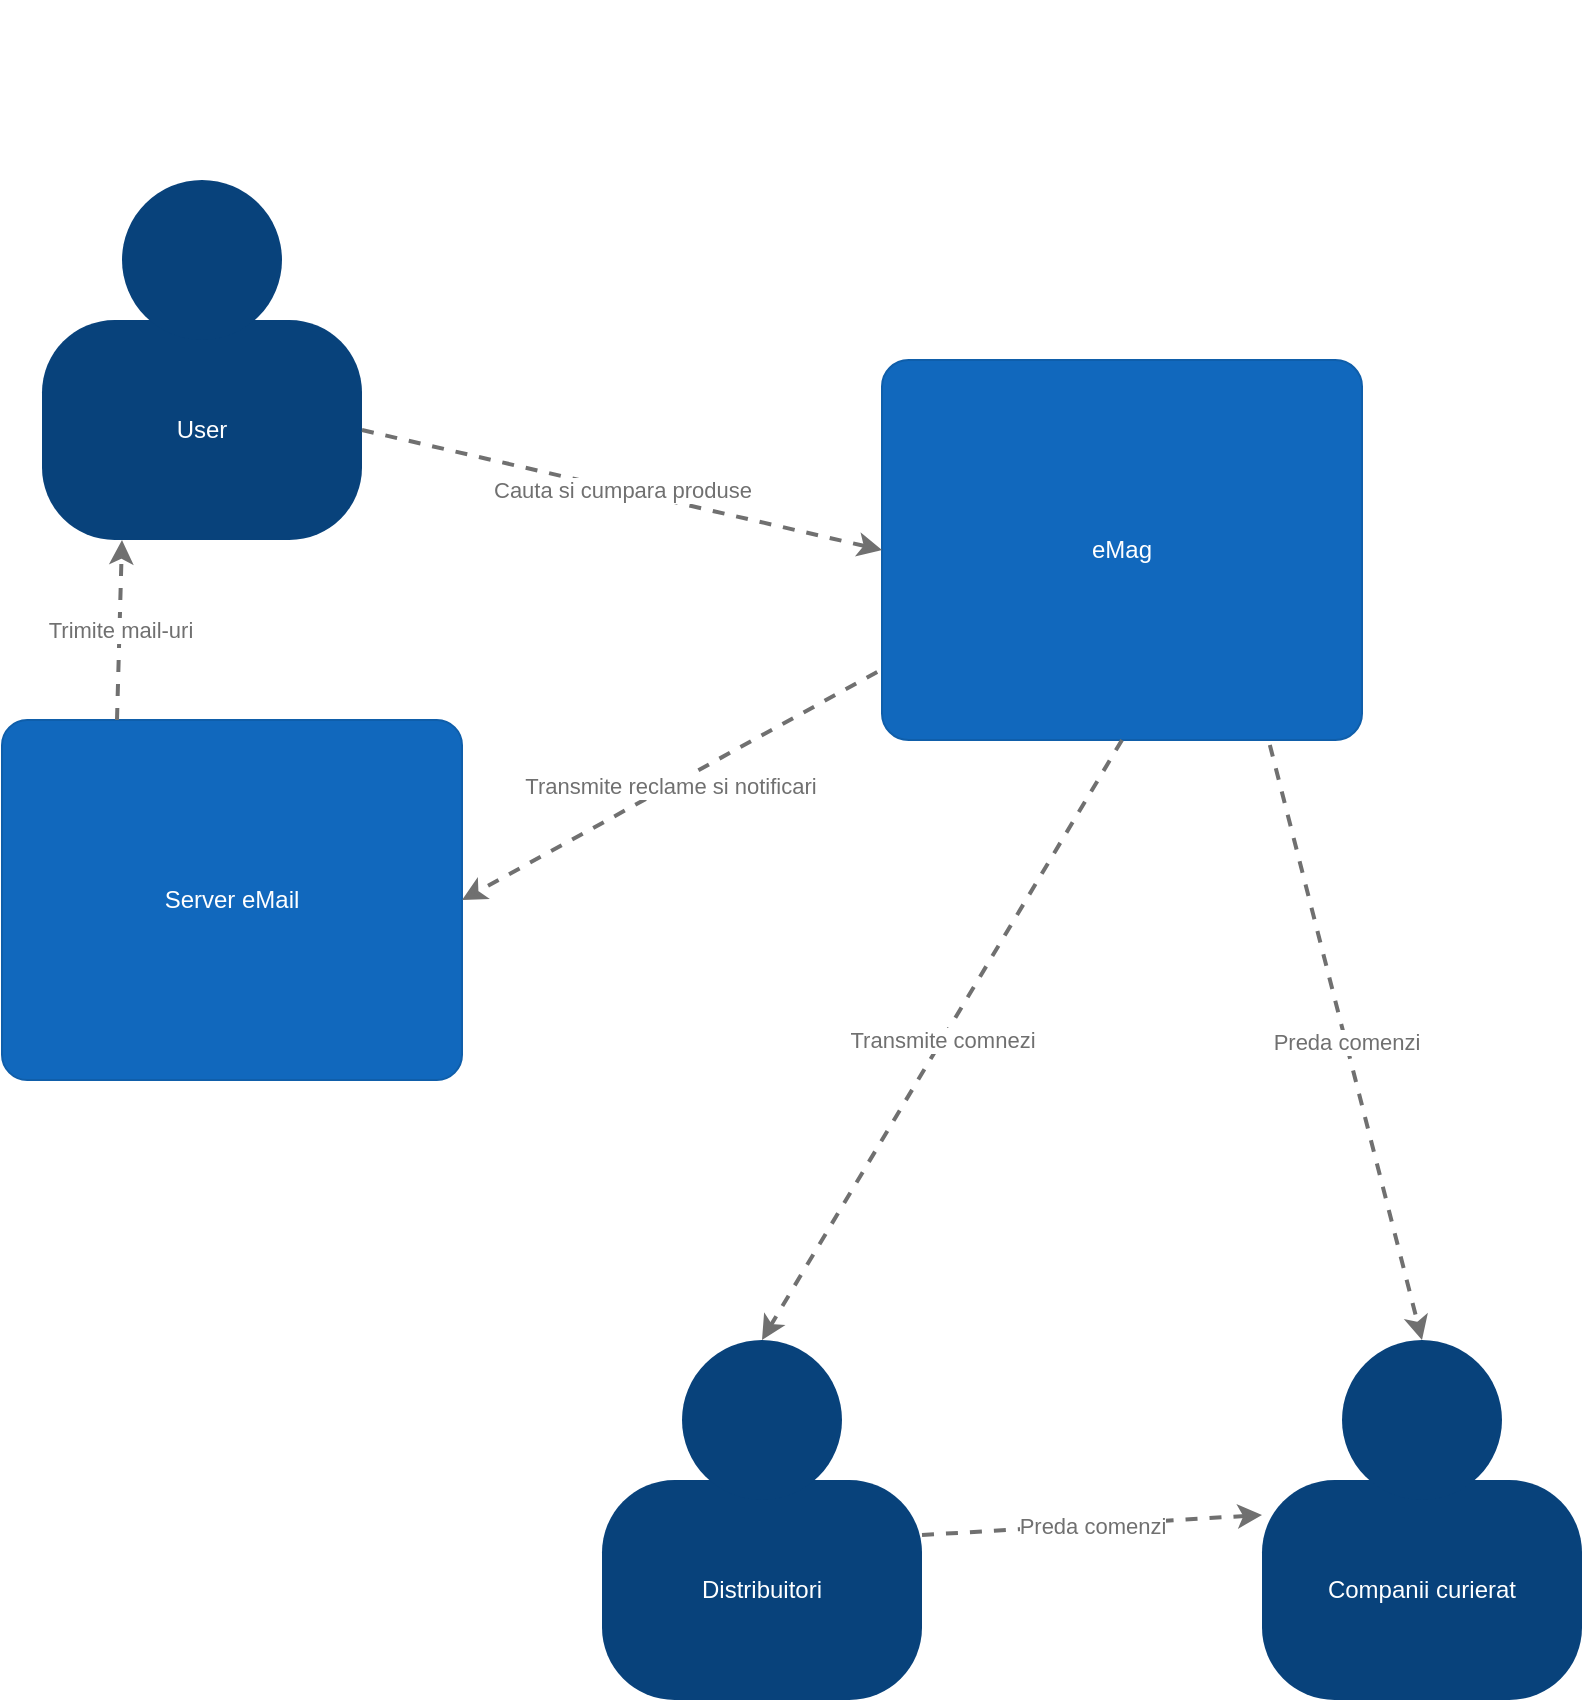 <mxfile version="12.8.2" type="device" pages="3"><diagram id="LFtrqwBpZGgjOgE68JOB" name="Page-1"><mxGraphModel dx="1936" dy="2203" grid="1" gridSize="10" guides="1" tooltips="1" connect="1" arrows="1" fold="1" page="1" pageScale="1" pageWidth="827" pageHeight="1169" math="0" shadow="0"><root><mxCell id="0"/><mxCell id="1" parent="0"/><mxCell id="2X008ZdHGzbbXUsuSuna-1" value="" style="group;rounded=0;labelBackgroundColor=none;fillColor=none;fontColor=#ffffff;align=center;html=1;" vertex="1" connectable="0" parent="1"><mxGeometry x="30" y="20" width="160" height="180" as="geometry"/><C4Person as="c4"/></mxCell><object label="&lt;div&gt;User&lt;/div&gt;" placeholders="1" c4Name="name" c4Type="body" c4Description="Description" id="2X008ZdHGzbbXUsuSuna-2"><mxCell style="rounded=1;whiteSpace=wrap;html=1;labelBackgroundColor=none;fillColor=#08427b;fontColor=#ffffff;align=center;arcSize=33;strokeColor=3c7fc0;" vertex="1" parent="2X008ZdHGzbbXUsuSuna-1"><mxGeometry y="70" width="160" height="110" as="geometry"/><C4Person as="c4"/></mxCell></object><mxCell id="2X008ZdHGzbbXUsuSuna-3" value="" style="ellipse;whiteSpace=wrap;html=1;aspect=fixed;rounded=0;labelBackgroundColor=none;fillColor=#08427b;fontSize=12;fontColor=#ffffff;align=center;strokeColor=3c7fc0;" vertex="1" parent="2X008ZdHGzbbXUsuSuna-1"><mxGeometry x="40" width="80" height="80" as="geometry"/><C4Person as="c4"/></mxCell><mxCell id="2X008ZdHGzbbXUsuSuna-6" value="" style="group;rounded=0;labelBackgroundColor=none;fillColor=none;fontColor=#ffffff;align=center;html=1;" vertex="1" connectable="0" parent="1"><mxGeometry x="310" y="600" width="160" height="180" as="geometry"/><C4Person as="c4"/></mxCell><object label="&lt;div&gt;Distribuitori&lt;/div&gt;" placeholders="1" c4Name="name" c4Type="body" c4Description="Description" id="2X008ZdHGzbbXUsuSuna-7"><mxCell style="rounded=1;whiteSpace=wrap;html=1;labelBackgroundColor=none;fillColor=#08427b;fontColor=#ffffff;align=center;arcSize=33;strokeColor=3c7fc0;" vertex="1" parent="2X008ZdHGzbbXUsuSuna-6"><mxGeometry y="70" width="160" height="110" as="geometry"/><C4Person as="c4"/></mxCell></object><mxCell id="2X008ZdHGzbbXUsuSuna-8" value="" style="ellipse;whiteSpace=wrap;html=1;aspect=fixed;rounded=0;labelBackgroundColor=none;fillColor=#08427b;fontSize=12;fontColor=#ffffff;align=center;strokeColor=3c7fc0;" vertex="1" parent="2X008ZdHGzbbXUsuSuna-6"><mxGeometry x="40" width="80" height="80" as="geometry"/><C4Person as="c4"/></mxCell><mxCell id="2X008ZdHGzbbXUsuSuna-11" value="" style="group;rounded=0;labelBackgroundColor=none;fillColor=none;fontColor=#ffffff;align=center;html=1;" vertex="1" connectable="0" parent="1"><mxGeometry x="640" y="600" width="160" height="180" as="geometry"/><C4Person as="c4"/></mxCell><object label="Companii curierat" placeholders="1" c4Name="name" c4Type="body" c4Description="Description" id="2X008ZdHGzbbXUsuSuna-12"><mxCell style="rounded=1;whiteSpace=wrap;html=1;labelBackgroundColor=none;fillColor=#08427b;fontColor=#ffffff;align=center;arcSize=33;strokeColor=3c7fc0;" vertex="1" parent="2X008ZdHGzbbXUsuSuna-11"><mxGeometry y="70" width="160" height="110" as="geometry"/><C4Person as="c4"/></mxCell></object><mxCell id="2X008ZdHGzbbXUsuSuna-13" value="" style="ellipse;whiteSpace=wrap;html=1;aspect=fixed;rounded=0;labelBackgroundColor=none;fillColor=#08427b;fontSize=12;fontColor=#ffffff;align=center;strokeColor=3c7fc0;" vertex="1" parent="2X008ZdHGzbbXUsuSuna-11"><mxGeometry x="40" width="80" height="80" as="geometry"/><C4Person as="c4"/></mxCell><object label="&lt;div&gt;Server eMail&lt;/div&gt;" placeholders="1" c4Name="name" c4Type="SoftwareSystem" c4Description="Description" id="2X008ZdHGzbbXUsuSuna-15"><mxCell style="rounded=1;whiteSpace=wrap;html=1;labelBackgroundColor=none;fillColor=#1168bd;fontColor=#ffffff;align=center;arcSize=7;strokeColor=#0f5eaa;" vertex="1" parent="1"><mxGeometry x="10" y="290" width="230" height="180" as="geometry"/><C4SoftwareSystem as="c4"/></mxCell></object><object label="eMag" placeholders="1" c4Name="name" c4Type="SoftwareSystem" c4Description="Description" id="izLcL1FSbgpluW14gQfv-2"><mxCell style="rounded=1;whiteSpace=wrap;html=1;labelBackgroundColor=none;fillColor=#1168bd;fontColor=#ffffff;align=center;arcSize=7;strokeColor=#0f5eaa;" vertex="1" parent="1"><mxGeometry x="450" y="110" width="240" height="190" as="geometry"/><C4SoftwareSystem as="c4"/></mxCell></object><object label="Cauta si cumpara produse" c4Type="Relationship" c4Description="Description" c4Technology="technology" id="rT8YfMeOCDi6oncg7QWB-1"><mxCell style="edgeStyle=none;rounded=0;html=1;entryX=0;entryY=0.5;jettySize=auto;orthogonalLoop=1;strokeColor=#707070;strokeWidth=2;fontColor=#707070;jumpStyle=none;dashed=1;exitX=1;exitY=0.5;exitDx=0;exitDy=0;entryDx=0;entryDy=0;" edge="1" parent="1" source="2X008ZdHGzbbXUsuSuna-2" target="izLcL1FSbgpluW14gQfv-2"><mxGeometry width="160" relative="1" as="geometry"><mxPoint x="320" y="320" as="sourcePoint"/><mxPoint x="480" y="320" as="targetPoint"/></mxGeometry><C4Relationship as="c4"/></mxCell></object><object label="Trimite mail-uri" c4Type="Relationship" c4Description="Description" c4Technology="technology" id="rT8YfMeOCDi6oncg7QWB-2"><mxCell style="edgeStyle=none;rounded=0;html=1;entryX=0.25;entryY=1;jettySize=auto;orthogonalLoop=1;strokeColor=#707070;strokeWidth=2;fontColor=#707070;jumpStyle=none;dashed=1;exitX=0.25;exitY=0;exitDx=0;exitDy=0;entryDx=0;entryDy=0;" edge="1" parent="1" source="2X008ZdHGzbbXUsuSuna-15" target="2X008ZdHGzbbXUsuSuna-2"><mxGeometry width="160" relative="1" as="geometry"><mxPoint x="320" y="320" as="sourcePoint"/><mxPoint x="480" y="320" as="targetPoint"/></mxGeometry><C4Relationship as="c4"/></mxCell></object><object label="&lt;div&gt;Transmite comnezi&lt;/div&gt;" c4Type="Relationship" c4Description="Description" c4Technology="technology" id="rT8YfMeOCDi6oncg7QWB-3"><mxCell style="edgeStyle=none;rounded=0;html=1;entryX=0.5;entryY=0;jettySize=auto;orthogonalLoop=1;strokeColor=#707070;strokeWidth=2;fontColor=#707070;jumpStyle=none;dashed=1;exitX=0.5;exitY=1;exitDx=0;exitDy=0;entryDx=0;entryDy=0;" edge="1" parent="1" source="izLcL1FSbgpluW14gQfv-2" target="2X008ZdHGzbbXUsuSuna-8"><mxGeometry width="160" relative="1" as="geometry"><mxPoint x="320" y="320" as="sourcePoint"/><mxPoint x="480" y="320" as="targetPoint"/></mxGeometry><C4Relationship as="c4"/></mxCell></object><object label="&lt;div&gt;Preda comenzi&lt;/div&gt;" c4Type="Relationship" c4Description="Description" c4Technology="technology" id="rT8YfMeOCDi6oncg7QWB-4"><mxCell style="edgeStyle=none;rounded=0;html=1;entryX=0.5;entryY=0;jettySize=auto;orthogonalLoop=1;strokeColor=#707070;strokeWidth=2;fontColor=#707070;jumpStyle=none;dashed=1;exitX=0.808;exitY=1.013;exitDx=0;exitDy=0;exitPerimeter=0;entryDx=0;entryDy=0;" edge="1" parent="1" source="izLcL1FSbgpluW14gQfv-2" target="2X008ZdHGzbbXUsuSuna-13"><mxGeometry width="160" relative="1" as="geometry"><mxPoint x="320" y="320" as="sourcePoint"/><mxPoint x="480" y="320" as="targetPoint"/></mxGeometry><C4Relationship as="c4"/></mxCell></object><object label="&lt;div&gt;Preda comenzi&lt;/div&gt;" c4Type="Relationship" c4Description="Description" c4Technology="technology" id="rT8YfMeOCDi6oncg7QWB-5"><mxCell style="edgeStyle=none;rounded=0;html=1;entryX=0;entryY=0.159;jettySize=auto;orthogonalLoop=1;strokeColor=#707070;strokeWidth=2;fontColor=#707070;jumpStyle=none;dashed=1;exitX=1;exitY=0.25;exitDx=0;exitDy=0;entryDx=0;entryDy=0;entryPerimeter=0;" edge="1" parent="1" source="2X008ZdHGzbbXUsuSuna-7" target="2X008ZdHGzbbXUsuSuna-12"><mxGeometry width="160" relative="1" as="geometry"><mxPoint x="420.0" y="390" as="sourcePoint"/><mxPoint x="496.08" y="687.53" as="targetPoint"/></mxGeometry><C4Relationship as="c4"/></mxCell></object><object label="Transmite reclame si notificari" c4Type="Relationship" c4Description="Description" c4Technology="technology" id="rT8YfMeOCDi6oncg7QWB-6"><mxCell style="edgeStyle=none;rounded=0;html=1;entryX=1;entryY=0.5;jettySize=auto;orthogonalLoop=1;strokeColor=#707070;strokeWidth=2;fontColor=#707070;jumpStyle=none;dashed=1;exitX=-0.01;exitY=0.821;exitDx=0;exitDy=0;exitPerimeter=0;entryDx=0;entryDy=0;" edge="1" parent="1" source="izLcL1FSbgpluW14gQfv-2" target="2X008ZdHGzbbXUsuSuna-15"><mxGeometry width="160" relative="1" as="geometry"><mxPoint x="320" y="320" as="sourcePoint"/><mxPoint x="480" y="320" as="targetPoint"/></mxGeometry><C4Relationship as="c4"/></mxCell></object><mxCell id="q5IhIaXzUmCFtYe1bkN0-1" value="" style="shape=image;html=1;verticalAlign=top;verticalLabelPosition=bottom;labelBackgroundColor=#ffffff;imageAspect=0;aspect=fixed;image=https://cdn3.iconfinder.com/data/icons/shopping-and-retail-15/512/Crown-128.png;dashed=1;fillColor=none;" vertex="1" parent="1"><mxGeometry x="46" y="-70" width="128" height="128" as="geometry"/></mxCell></root></mxGraphModel></diagram><diagram id="vkai2gwiEz5tr79DBdXz" name="Page-2"><mxGraphModel dx="1646" dy="2048" grid="1" gridSize="10" guides="1" tooltips="1" connect="1" arrows="1" fold="1" page="1" pageScale="1" pageWidth="827" pageHeight="1169" math="0" shadow="0"><root><mxCell id="cLjd8bmBsCVcfPyh6e54-0"/><mxCell id="cLjd8bmBsCVcfPyh6e54-1" parent="cLjd8bmBsCVcfPyh6e54-0"/><mxCell id="LDUTZKfk7bLZffKGqSic-1" value="" style="whiteSpace=wrap;html=1;aspect=fixed;fillColor=none;dashed=1;" vertex="1" parent="cLjd8bmBsCVcfPyh6e54-1"><mxGeometry x="300" y="20" width="550" height="550" as="geometry"/></mxCell><mxCell id="F78m2wa1IX4vf6cwv0SW-0" value="" style="group;rounded=0;labelBackgroundColor=none;fillColor=none;fontColor=#ffffff;align=center;html=1;" vertex="1" connectable="0" parent="cLjd8bmBsCVcfPyh6e54-1"><mxGeometry x="30" y="20" width="160" height="180" as="geometry"/><C4Person as="c4"/></mxCell><object label="&lt;div&gt;User&lt;/div&gt;" placeholders="1" c4Name="name" c4Type="body" c4Description="Description" id="F78m2wa1IX4vf6cwv0SW-1"><mxCell style="rounded=1;whiteSpace=wrap;html=1;labelBackgroundColor=none;fillColor=#08427b;fontColor=#ffffff;align=center;arcSize=33;strokeColor=3c7fc0;" vertex="1" parent="F78m2wa1IX4vf6cwv0SW-0"><mxGeometry y="70" width="160" height="110" as="geometry"/><C4Person as="c4"/></mxCell></object><mxCell id="F78m2wa1IX4vf6cwv0SW-2" value="" style="ellipse;whiteSpace=wrap;html=1;aspect=fixed;rounded=0;labelBackgroundColor=none;fillColor=#08427b;fontSize=12;fontColor=#ffffff;align=center;strokeColor=3c7fc0;" vertex="1" parent="F78m2wa1IX4vf6cwv0SW-0"><mxGeometry x="40" width="80" height="80" as="geometry"/><C4Person as="c4"/></mxCell><object label="&lt;div&gt;Server eMail&lt;/div&gt;" placeholders="1" c4Name="name" c4Type="SoftwareSystem" c4Description="Description" id="F78m2wa1IX4vf6cwv0SW-8"><mxCell style="rounded=1;whiteSpace=wrap;html=1;labelBackgroundColor=none;fillColor=#1168bd;fontColor=#ffffff;align=center;arcSize=7;strokeColor=#0f5eaa;" vertex="1" parent="cLjd8bmBsCVcfPyh6e54-1"><mxGeometry x="10" y="610" width="230" height="180" as="geometry"/><C4SoftwareSystem as="c4"/></mxCell></object><object label="&lt;div&gt;Interfata Web&lt;/div&gt;" placeholders="1" c4Name="name" c4Type="Container" c4Technology="technology" c4Description="Description" id="F78m2wa1IX4vf6cwv0SW-10"><mxCell style="rounded=1;whiteSpace=wrap;html=1;labelBackgroundColor=none;fillColor=#438dd5;fontColor=#ffffff;align=center;arcSize=6;strokeColor=#3c7fc0;" vertex="1" parent="cLjd8bmBsCVcfPyh6e54-1"><mxGeometry x="360" y="70" width="160" height="110" as="geometry"/><C4Container as="c4"/></mxCell></object><object label="Baza de date" placeholders="1" c4Type="Database" c4Technology="technology" c4Description="Description" id="F78m2wa1IX4vf6cwv0SW-11"><mxCell style="shape=cylinder;whiteSpace=wrap;html=1;boundedLbl=1;rounded=0;labelBackgroundColor=none;fillColor=#438dd5;fontSize=12;fontColor=#ffffff;align=center;strokeColor=#3c7fc0;" vertex="1" parent="cLjd8bmBsCVcfPyh6e54-1"><mxGeometry x="650" y="140" width="160" height="140" as="geometry"/><C4Database as="c4"/></mxCell></object><object label="Interfata mobile" placeholders="1" c4Name="name" c4Type="Container" c4Technology="technology" c4Description="Description" id="F78m2wa1IX4vf6cwv0SW-12"><mxCell style="rounded=1;whiteSpace=wrap;html=1;labelBackgroundColor=none;fillColor=#438dd5;fontColor=#ffffff;align=center;arcSize=6;strokeColor=#3c7fc0;" vertex="1" parent="cLjd8bmBsCVcfPyh6e54-1"><mxGeometry x="360" y="250" width="160" height="110" as="geometry"/><C4Container as="c4"/></mxCell></object><object label="&lt;div&gt;Server&lt;/div&gt;" placeholders="1" c4Name="name" c4Type="SoftwareSystem" c4Description="Description" id="ONng1Wf2UpsPYg9yQwjU-0"><mxCell style="rounded=1;whiteSpace=wrap;html=1;labelBackgroundColor=none;fillColor=#1168bd;fontColor=#ffffff;align=center;arcSize=7;strokeColor=#0f5eaa;" vertex="1" parent="cLjd8bmBsCVcfPyh6e54-1"><mxGeometry x="590" y="420" width="160" height="110" as="geometry"/><C4SoftwareSystem as="c4"/></mxCell></object><object label="Trimite mail catre user" c4Type="Relationship" c4Description="Description" c4Technology="technology" id="pJ1j5327bffxQ4N_YHym-0"><mxCell style="edgeStyle=none;rounded=0;html=1;entryX=0.388;entryY=1;jettySize=auto;orthogonalLoop=1;strokeColor=#707070;strokeWidth=2;fontColor=#707070;jumpStyle=none;dashed=1;exitX=0.357;exitY=-0.011;exitDx=0;exitDy=0;exitPerimeter=0;entryDx=0;entryDy=0;entryPerimeter=0;" edge="1" parent="cLjd8bmBsCVcfPyh6e54-1" source="F78m2wa1IX4vf6cwv0SW-8" target="F78m2wa1IX4vf6cwv0SW-1"><mxGeometry width="160" relative="1" as="geometry"><mxPoint x="330" y="450" as="sourcePoint"/><mxPoint x="490" y="450" as="targetPoint"/></mxGeometry><C4Relationship as="c4"/></mxCell></object><object label="Trimite reclame si notificari" c4Type="Relationship" c4Description="Description" c4Technology="technology" id="pJ1j5327bffxQ4N_YHym-1"><mxCell style="edgeStyle=none;rounded=0;html=1;entryX=1.009;entryY=0.467;jettySize=auto;orthogonalLoop=1;strokeColor=#707070;strokeWidth=2;fontColor=#707070;jumpStyle=none;dashed=1;exitX=0.25;exitY=1;exitDx=0;exitDy=0;entryDx=0;entryDy=0;entryPerimeter=0;" edge="1" parent="cLjd8bmBsCVcfPyh6e54-1" source="ONng1Wf2UpsPYg9yQwjU-0" target="F78m2wa1IX4vf6cwv0SW-8"><mxGeometry width="160" relative="1" as="geometry"><mxPoint x="580" y="695" as="sourcePoint"/><mxPoint x="490" y="450" as="targetPoint"/></mxGeometry><C4Relationship as="c4"/></mxCell></object><object label="&lt;div&gt;Lucreaza cu interfata&lt;/div&gt;" c4Type="Relationship" c4Description="Description" c4Technology="technology" id="pJ1j5327bffxQ4N_YHym-2"><mxCell style="edgeStyle=none;rounded=0;html=1;entryX=0.013;entryY=0.445;jettySize=auto;orthogonalLoop=1;strokeColor=#707070;strokeWidth=2;fontColor=#707070;jumpStyle=none;dashed=1;exitX=1;exitY=0.25;exitDx=0;exitDy=0;entryDx=0;entryDy=0;entryPerimeter=0;" edge="1" parent="cLjd8bmBsCVcfPyh6e54-1" source="F78m2wa1IX4vf6cwv0SW-1" target="F78m2wa1IX4vf6cwv0SW-10"><mxGeometry width="160" relative="1" as="geometry"><mxPoint x="330" y="450" as="sourcePoint"/><mxPoint x="490" y="450" as="targetPoint"/></mxGeometry><C4Relationship as="c4"/></mxCell></object><object label="&lt;div&gt;Lucreaza cu interfata&lt;/div&gt;" c4Type="Relationship" c4Description="Description" c4Technology="technology" id="pJ1j5327bffxQ4N_YHym-3"><mxCell style="edgeStyle=none;rounded=0;html=1;entryX=-0.019;entryY=0.618;jettySize=auto;orthogonalLoop=1;strokeColor=#707070;strokeWidth=2;fontColor=#707070;jumpStyle=none;dashed=1;exitX=1;exitY=0.609;exitDx=0;exitDy=0;entryDx=0;entryDy=0;entryPerimeter=0;exitPerimeter=0;" edge="1" parent="cLjd8bmBsCVcfPyh6e54-1" source="F78m2wa1IX4vf6cwv0SW-1" target="F78m2wa1IX4vf6cwv0SW-12"><mxGeometry width="160" relative="1" as="geometry"><mxPoint x="200" y="127.5" as="sourcePoint"/><mxPoint x="372.08" y="128.95" as="targetPoint"/></mxGeometry><C4Relationship as="c4"/></mxCell></object><object label="&lt;div&gt;Interogheaza datele cerute&lt;/div&gt;" c4Type="Relationship" c4Description="Description" c4Technology="technology" id="pJ1j5327bffxQ4N_YHym-4"><mxCell style="edgeStyle=none;rounded=0;html=1;entryX=0.606;entryY=1.021;jettySize=auto;orthogonalLoop=1;strokeColor=#707070;strokeWidth=2;fontColor=#707070;jumpStyle=none;dashed=1;entryDx=0;entryDy=0;entryPerimeter=0;exitX=0.8;exitY=-0.009;exitDx=0;exitDy=0;exitPerimeter=0;" edge="1" parent="cLjd8bmBsCVcfPyh6e54-1" source="ONng1Wf2UpsPYg9yQwjU-0" target="F78m2wa1IX4vf6cwv0SW-11"><mxGeometry width="160" relative="1" as="geometry"><mxPoint x="330" y="450" as="sourcePoint"/><mxPoint x="490" y="450" as="targetPoint"/></mxGeometry><C4Relationship as="c4"/></mxCell></object><object label="&lt;div&gt;Transmite comenzile&lt;/div&gt;&lt;div&gt;userului&lt;/div&gt;" c4Type="Relationship" c4Description="Description" c4Technology="technology" id="pJ1j5327bffxQ4N_YHym-5"><mxCell style="edgeStyle=none;rounded=0;html=1;entryX=0;entryY=0.5;jettySize=auto;orthogonalLoop=1;strokeColor=#707070;strokeWidth=2;fontColor=#707070;jumpStyle=none;dashed=1;exitX=0.45;exitY=1.018;exitDx=0;exitDy=0;exitPerimeter=0;entryDx=0;entryDy=0;" edge="1" parent="cLjd8bmBsCVcfPyh6e54-1" source="F78m2wa1IX4vf6cwv0SW-12" target="ONng1Wf2UpsPYg9yQwjU-0"><mxGeometry width="160" relative="1" as="geometry"><mxPoint x="330" y="450" as="sourcePoint"/><mxPoint x="490" y="450" as="targetPoint"/></mxGeometry><C4Relationship as="c4"/></mxCell></object><object label="&lt;div&gt;Transmite comenzile&lt;/div&gt;&lt;div&gt;userului&lt;/div&gt;" c4Type="Relationship" c4Description="Description" c4Technology="technology" id="pJ1j5327bffxQ4N_YHym-6"><mxCell style="edgeStyle=none;rounded=0;html=1;jettySize=auto;orthogonalLoop=1;strokeColor=#707070;strokeWidth=2;fontColor=#707070;jumpStyle=none;dashed=1;exitX=0.45;exitY=1.018;exitDx=0;exitDy=0;exitPerimeter=0;" edge="1" parent="cLjd8bmBsCVcfPyh6e54-1"><mxGeometry width="160" relative="1" as="geometry"><mxPoint x="520" y="120.0" as="sourcePoint"/><mxPoint x="650" y="416" as="targetPoint"/></mxGeometry><C4Relationship as="c4"/></mxCell></object><mxCell id="muG7vbr8pAGYraz02WgY-0" value="" style="group;rounded=0;labelBackgroundColor=none;fillColor=none;fontColor=#ffffff;align=center;html=1;" vertex="1" connectable="0" parent="cLjd8bmBsCVcfPyh6e54-1"><mxGeometry x="390" y="830" width="160" height="180" as="geometry"/><C4Person as="c4"/></mxCell><object label="&lt;div&gt;Distribuitori&lt;/div&gt;" placeholders="1" c4Name="name" c4Type="body" c4Description="Description" id="muG7vbr8pAGYraz02WgY-1"><mxCell style="rounded=1;whiteSpace=wrap;html=1;labelBackgroundColor=none;fillColor=#08427b;fontColor=#ffffff;align=center;arcSize=33;strokeColor=3c7fc0;" vertex="1" parent="muG7vbr8pAGYraz02WgY-0"><mxGeometry y="70" width="160" height="110" as="geometry"/><C4Person as="c4"/></mxCell></object><mxCell id="muG7vbr8pAGYraz02WgY-2" value="" style="ellipse;whiteSpace=wrap;html=1;aspect=fixed;rounded=0;labelBackgroundColor=none;fillColor=#08427b;fontSize=12;fontColor=#ffffff;align=center;strokeColor=3c7fc0;" vertex="1" parent="muG7vbr8pAGYraz02WgY-0"><mxGeometry x="40" width="80" height="80" as="geometry"/><C4Person as="c4"/></mxCell><mxCell id="muG7vbr8pAGYraz02WgY-3" value="" style="group;rounded=0;labelBackgroundColor=none;fillColor=none;fontColor=#ffffff;align=center;html=1;" vertex="1" connectable="0" parent="cLjd8bmBsCVcfPyh6e54-1"><mxGeometry x="720" y="830" width="160" height="180" as="geometry"/><C4Person as="c4"/></mxCell><object label="Companii curierat" placeholders="1" c4Name="name" c4Type="body" c4Description="Description" id="muG7vbr8pAGYraz02WgY-4"><mxCell style="rounded=1;whiteSpace=wrap;html=1;labelBackgroundColor=none;fillColor=#08427b;fontColor=#ffffff;align=center;arcSize=33;strokeColor=3c7fc0;" vertex="1" parent="muG7vbr8pAGYraz02WgY-3"><mxGeometry y="70" width="160" height="110" as="geometry"/><C4Person as="c4"/></mxCell></object><mxCell id="muG7vbr8pAGYraz02WgY-5" value="" style="ellipse;whiteSpace=wrap;html=1;aspect=fixed;rounded=0;labelBackgroundColor=none;fillColor=#08427b;fontSize=12;fontColor=#ffffff;align=center;strokeColor=3c7fc0;" vertex="1" parent="muG7vbr8pAGYraz02WgY-3"><mxGeometry x="40" width="80" height="80" as="geometry"/><C4Person as="c4"/></mxCell><object label="&lt;div&gt;Transmite comnezi&lt;/div&gt;" c4Type="Relationship" c4Description="Description" c4Technology="technology" id="muG7vbr8pAGYraz02WgY-6"><mxCell style="edgeStyle=none;rounded=0;html=1;entryX=0.5;entryY=0;jettySize=auto;orthogonalLoop=1;strokeColor=#707070;strokeWidth=2;fontColor=#707070;jumpStyle=none;dashed=1;exitX=0.5;exitY=1;exitDx=0;exitDy=0;entryDx=0;entryDy=0;" edge="1" parent="cLjd8bmBsCVcfPyh6e54-1" target="muG7vbr8pAGYraz02WgY-2"><mxGeometry width="160" relative="1" as="geometry"><mxPoint x="650" y="530.0" as="sourcePoint"/><mxPoint x="560" y="550" as="targetPoint"/></mxGeometry><C4Relationship as="c4"/></mxCell></object><object label="&lt;div&gt;Preda comenzi&lt;/div&gt;" c4Type="Relationship" c4Description="Description" c4Technology="technology" id="muG7vbr8pAGYraz02WgY-7"><mxCell style="edgeStyle=none;rounded=0;html=1;entryX=0.5;entryY=0;jettySize=auto;orthogonalLoop=1;strokeColor=#707070;strokeWidth=2;fontColor=#707070;jumpStyle=none;dashed=1;exitX=0.808;exitY=1.013;exitDx=0;exitDy=0;exitPerimeter=0;entryDx=0;entryDy=0;" edge="1" parent="cLjd8bmBsCVcfPyh6e54-1" target="muG7vbr8pAGYraz02WgY-5"><mxGeometry width="160" relative="1" as="geometry"><mxPoint x="723.92" y="532.47" as="sourcePoint"/><mxPoint x="560" y="550" as="targetPoint"/></mxGeometry><C4Relationship as="c4"/></mxCell></object><object label="&lt;div&gt;Preda comenzi&lt;/div&gt;" c4Type="Relationship" c4Description="Description" c4Technology="technology" id="muG7vbr8pAGYraz02WgY-8"><mxCell style="edgeStyle=none;rounded=0;html=1;entryX=0;entryY=0.159;jettySize=auto;orthogonalLoop=1;strokeColor=#707070;strokeWidth=2;fontColor=#707070;jumpStyle=none;dashed=1;exitX=1;exitY=0.25;exitDx=0;exitDy=0;entryDx=0;entryDy=0;entryPerimeter=0;" edge="1" parent="cLjd8bmBsCVcfPyh6e54-1" source="muG7vbr8pAGYraz02WgY-1" target="muG7vbr8pAGYraz02WgY-4"><mxGeometry width="160" relative="1" as="geometry"><mxPoint x="500.0" y="620" as="sourcePoint"/><mxPoint x="576.08" y="917.53" as="targetPoint"/></mxGeometry><C4Relationship as="c4"/></mxCell></object><mxCell id="dXV4x8YcdsYYAXxroCq7-0" value="" style="shape=image;html=1;verticalAlign=top;verticalLabelPosition=bottom;labelBackgroundColor=#ffffff;imageAspect=0;aspect=fixed;image=https://cdn3.iconfinder.com/data/icons/shopping-and-retail-15/512/Crown-128.png;dashed=1;fillColor=none;" vertex="1" parent="cLjd8bmBsCVcfPyh6e54-1"><mxGeometry x="46" y="-70" width="128" height="128" as="geometry"/></mxCell></root></mxGraphModel></diagram><diagram id="8mHQDraLw-psvweTjZYX" name="Page-3"><mxGraphModel dx="1646" dy="2048" grid="1" gridSize="10" guides="1" tooltips="1" connect="1" arrows="1" fold="1" page="1" pageScale="1" pageWidth="827" pageHeight="1169" math="0" shadow="0"><root><mxCell id="55LJUFg5o3AGtHDjfo29-0"/><mxCell id="55LJUFg5o3AGtHDjfo29-1" parent="55LJUFg5o3AGtHDjfo29-0"/><mxCell id="55LJUFg5o3AGtHDjfo29-2" value="" style="group;rounded=0;labelBackgroundColor=none;fillColor=none;fontColor=#ffffff;align=center;html=1;" vertex="1" connectable="0" parent="55LJUFg5o3AGtHDjfo29-1"><mxGeometry x="330" y="20" width="160" height="180" as="geometry"/><C4Person as="c4"/></mxCell><object label="User" placeholders="1" c4Name="name" c4Type="body" c4Description="Description" id="55LJUFg5o3AGtHDjfo29-3"><mxCell style="rounded=1;whiteSpace=wrap;html=1;labelBackgroundColor=none;fillColor=#08427b;fontColor=#ffffff;align=center;arcSize=33;strokeColor=3c7fc0;" vertex="1" parent="55LJUFg5o3AGtHDjfo29-2"><mxGeometry y="70" width="160" height="110" as="geometry"/><C4Person as="c4"/></mxCell></object><mxCell id="55LJUFg5o3AGtHDjfo29-4" value="" style="ellipse;whiteSpace=wrap;html=1;aspect=fixed;rounded=0;labelBackgroundColor=none;fillColor=#08427b;fontSize=12;fontColor=#ffffff;align=center;strokeColor=3c7fc0;" vertex="1" parent="55LJUFg5o3AGtHDjfo29-2"><mxGeometry x="40" width="80" height="80" as="geometry"/><C4Person as="c4"/></mxCell><object label="&lt;div&gt;Platforma&lt;/div&gt;&lt;div&gt;Login&lt;/div&gt;" placeholders="1" c4Name="name" c4Type="SoftwareSystem" c4Description="Description" id="55LJUFg5o3AGtHDjfo29-5"><mxCell style="rounded=1;whiteSpace=wrap;html=1;labelBackgroundColor=none;fillColor=#1168bd;fontColor=#ffffff;align=center;arcSize=7;strokeColor=#0f5eaa;" vertex="1" parent="55LJUFg5o3AGtHDjfo29-1"><mxGeometry x="640" y="290" width="160" height="110" as="geometry"/><C4SoftwareSystem as="c4"/></mxCell></object><object label="Platforma produse" placeholders="1" c4Name="name" c4Type="SoftwareSystem" c4Description="Description" id="55LJUFg5o3AGtHDjfo29-6"><mxCell style="rounded=1;whiteSpace=wrap;html=1;labelBackgroundColor=none;fillColor=#1168bd;fontColor=#ffffff;align=center;arcSize=7;strokeColor=#0f5eaa;" vertex="1" parent="55LJUFg5o3AGtHDjfo29-1"><mxGeometry x="220" y="290" width="160" height="110" as="geometry"/><C4SoftwareSystem as="c4"/></mxCell></object><object label="Cos de cumparaturi" placeholders="1" c4Name="name" c4Type="SoftwareSystem" c4Description="Description" id="55LJUFg5o3AGtHDjfo29-7"><mxCell style="rounded=1;whiteSpace=wrap;html=1;labelBackgroundColor=none;fillColor=#1168bd;fontColor=#ffffff;align=center;arcSize=7;strokeColor=#0f5eaa;" vertex="1" parent="55LJUFg5o3AGtHDjfo29-1"><mxGeometry x="30" y="290" width="160" height="110" as="geometry"/><C4SoftwareSystem as="c4"/></mxCell></object><object label="User settings" placeholders="1" c4Name="name" c4Type="SoftwareSystem" c4Description="Description" id="55LJUFg5o3AGtHDjfo29-8"><mxCell style="rounded=1;whiteSpace=wrap;html=1;labelBackgroundColor=none;fillColor=#1168bd;fontColor=#ffffff;align=center;arcSize=7;strokeColor=#0f5eaa;" vertex="1" parent="55LJUFg5o3AGtHDjfo29-1"><mxGeometry x="430" y="290" width="160" height="110" as="geometry"/><C4SoftwareSystem as="c4"/></mxCell></object><object label="Server" placeholders="1" c4Name="name" c4Type="SoftwareSystem" c4Description="Description" id="Bsw4xOYOgzesDcc8qjAf-0"><mxCell style="rounded=1;whiteSpace=wrap;html=1;labelBackgroundColor=none;fillColor=#1168bd;fontColor=#ffffff;align=center;arcSize=7;strokeColor=#0f5eaa;" vertex="1" parent="55LJUFg5o3AGtHDjfo29-1"><mxGeometry x="254" y="585" width="320" height="290" as="geometry"/><C4SoftwareSystem as="c4"/></mxCell></object><object label="Interogare produse" c4Type="Relationship" c4Description="Description" c4Technology="technology" id="Bsw4xOYOgzesDcc8qjAf-1"><mxCell style="edgeStyle=none;rounded=0;html=1;entryX=0.1;entryY=-0.003;jettySize=auto;orthogonalLoop=1;strokeColor=#707070;strokeWidth=2;fontColor=#707070;jumpStyle=none;dashed=1;exitX=0.5;exitY=1;exitDx=0;exitDy=0;entryDx=0;entryDy=0;entryPerimeter=0;" edge="1" parent="55LJUFg5o3AGtHDjfo29-1" source="55LJUFg5o3AGtHDjfo29-7" target="Bsw4xOYOgzesDcc8qjAf-0"><mxGeometry width="160" relative="1" as="geometry"><mxPoint x="330" y="450" as="sourcePoint"/><mxPoint x="490" y="450" as="targetPoint"/></mxGeometry><C4Relationship as="c4"/></mxCell></object><object label="Interogare credentiale" c4Type="Relationship" c4Description="Description" c4Technology="technology" id="Bsw4xOYOgzesDcc8qjAf-2"><mxCell style="edgeStyle=none;rounded=0;html=1;entryX=0.894;entryY=0.017;jettySize=auto;orthogonalLoop=1;strokeColor=#707070;strokeWidth=2;fontColor=#707070;jumpStyle=none;dashed=1;entryDx=0;entryDy=0;entryPerimeter=0;exitX=0.75;exitY=1;exitDx=0;exitDy=0;" edge="1" parent="55LJUFg5o3AGtHDjfo29-1" source="55LJUFg5o3AGtHDjfo29-5" target="Bsw4xOYOgzesDcc8qjAf-0"><mxGeometry width="160" relative="1" as="geometry"><mxPoint x="330" y="450" as="sourcePoint"/><mxPoint x="490" y="450" as="targetPoint"/></mxGeometry><C4Relationship as="c4"/></mxCell></object><object label="Modificare credentiale" c4Type="Relationship" c4Description="Description" c4Technology="technology" id="Bsw4xOYOgzesDcc8qjAf-3"><mxCell style="edgeStyle=none;rounded=0;html=1;entryX=0.75;entryY=0;jettySize=auto;orthogonalLoop=1;strokeColor=#707070;strokeWidth=2;fontColor=#707070;jumpStyle=none;dashed=1;exitX=0.5;exitY=1;exitDx=0;exitDy=0;entryDx=0;entryDy=0;" edge="1" parent="55LJUFg5o3AGtHDjfo29-1" source="55LJUFg5o3AGtHDjfo29-8" target="Bsw4xOYOgzesDcc8qjAf-0"><mxGeometry width="160" relative="1" as="geometry"><mxPoint x="330" y="450" as="sourcePoint"/><mxPoint x="490" y="450" as="targetPoint"/></mxGeometry><C4Relationship as="c4"/></mxCell></object><object label="Search &amp;amp; interogare produse" c4Type="Relationship" c4Description="Description" c4Technology="technology" id="Bsw4xOYOgzesDcc8qjAf-4"><mxCell style="edgeStyle=none;rounded=0;html=1;entryX=0.394;entryY=0;jettySize=auto;orthogonalLoop=1;strokeColor=#707070;strokeWidth=2;fontColor=#707070;jumpStyle=none;dashed=1;exitX=0.5;exitY=1;exitDx=0;exitDy=0;entryDx=0;entryDy=0;entryPerimeter=0;" edge="1" parent="55LJUFg5o3AGtHDjfo29-1" source="55LJUFg5o3AGtHDjfo29-6" target="Bsw4xOYOgzesDcc8qjAf-0"><mxGeometry width="160" relative="1" as="geometry"><mxPoint x="330" y="450" as="sourcePoint"/><mxPoint x="490" y="450" as="targetPoint"/></mxGeometry><C4Relationship as="c4"/></mxCell></object><object label="Verificare si modificare cos" c4Type="Relationship" c4Description="Description" c4Technology="technology" id="Bsw4xOYOgzesDcc8qjAf-5"><mxCell style="edgeStyle=none;rounded=0;html=1;entryX=0.5;entryY=0;jettySize=auto;orthogonalLoop=1;strokeColor=#707070;strokeWidth=2;fontColor=#707070;jumpStyle=none;dashed=1;exitX=0;exitY=0.75;exitDx=0;exitDy=0;entryDx=0;entryDy=0;" edge="1" parent="55LJUFg5o3AGtHDjfo29-1" source="55LJUFg5o3AGtHDjfo29-3" target="55LJUFg5o3AGtHDjfo29-7"><mxGeometry width="160" relative="1" as="geometry"><mxPoint x="50" y="150" as="sourcePoint"/><mxPoint x="210" y="150" as="targetPoint"/></mxGeometry><C4Relationship as="c4"/></mxCell></object><object label="Se logheaza" c4Type="Relationship" c4Description="Description" c4Technology="technology" id="Bsw4xOYOgzesDcc8qjAf-6"><mxCell style="edgeStyle=none;rounded=0;html=1;entryX=0.5;entryY=0;jettySize=auto;orthogonalLoop=1;strokeColor=#707070;strokeWidth=2;fontColor=#707070;jumpStyle=none;dashed=1;entryDx=0;entryDy=0;" edge="1" parent="55LJUFg5o3AGtHDjfo29-1" target="55LJUFg5o3AGtHDjfo29-5"><mxGeometry width="160" relative="1" as="geometry"><mxPoint x="490" y="140" as="sourcePoint"/><mxPoint x="650" y="140" as="targetPoint"/></mxGeometry><C4Relationship as="c4"/></mxCell></object><object label="Modifica date personale" c4Type="Relationship" c4Description="Description" c4Technology="technology" id="Bsw4xOYOgzesDcc8qjAf-7"><mxCell style="edgeStyle=none;rounded=0;html=1;entryX=0.5;entryY=0;jettySize=auto;orthogonalLoop=1;strokeColor=#707070;strokeWidth=2;fontColor=#707070;jumpStyle=none;dashed=1;exitX=0.75;exitY=1;exitDx=0;exitDy=0;entryDx=0;entryDy=0;" edge="1" parent="55LJUFg5o3AGtHDjfo29-1" source="55LJUFg5o3AGtHDjfo29-3" target="55LJUFg5o3AGtHDjfo29-8"><mxGeometry width="160" relative="1" as="geometry"><mxPoint x="330" y="450" as="sourcePoint"/><mxPoint x="490" y="450" as="targetPoint"/></mxGeometry><C4Relationship as="c4"/></mxCell></object><object label="Cauta si adauga produse" c4Type="Relationship" c4Description="Description" c4Technology="technology" id="Bsw4xOYOgzesDcc8qjAf-8"><mxCell style="edgeStyle=none;rounded=0;html=1;entryX=0.5;entryY=0;jettySize=auto;orthogonalLoop=1;strokeColor=#707070;strokeWidth=2;fontColor=#707070;jumpStyle=none;dashed=1;exitX=0.306;exitY=1.009;exitDx=0;exitDy=0;exitPerimeter=0;entryDx=0;entryDy=0;" edge="1" parent="55LJUFg5o3AGtHDjfo29-1" source="55LJUFg5o3AGtHDjfo29-3" target="55LJUFg5o3AGtHDjfo29-6"><mxGeometry width="160" relative="1" as="geometry"><mxPoint x="330" y="450" as="sourcePoint"/><mxPoint x="490" y="450" as="targetPoint"/></mxGeometry><C4Relationship as="c4"/></mxCell></object><mxCell id="Hyf7y8wkGWjs6wdUnDJI-0" value="" style="rounded=0;whiteSpace=wrap;html=1;dashed=1;fillColor=none;" vertex="1" parent="55LJUFg5o3AGtHDjfo29-1"><mxGeometry x="20" y="260" width="790" height="220" as="geometry"/></mxCell><mxCell id="AvsXS1PXvmguVwrG-mxs-0" value="" style="shape=image;html=1;verticalAlign=top;verticalLabelPosition=bottom;labelBackgroundColor=#ffffff;imageAspect=0;aspect=fixed;image=https://cdn3.iconfinder.com/data/icons/shopping-and-retail-15/512/Crown-128.png;dashed=1;fillColor=none;" vertex="1" parent="55LJUFg5o3AGtHDjfo29-1"><mxGeometry x="346" y="-70" width="128" height="128" as="geometry"/></mxCell></root></mxGraphModel></diagram></mxfile>